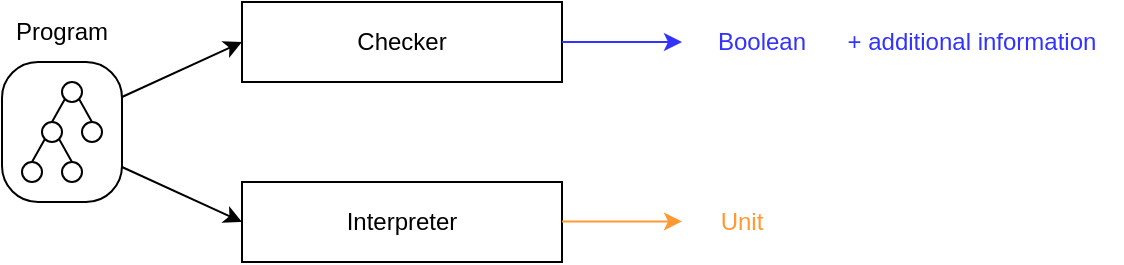 <mxfile version="22.1.11" type="device">
  <diagram name="Page-1" id="iUCmSpUEaGoe9Nch0ir7">
    <mxGraphModel dx="699" dy="622" grid="1" gridSize="10" guides="1" tooltips="1" connect="1" arrows="1" fold="1" page="1" pageScale="1" pageWidth="850" pageHeight="1100" math="0" shadow="0">
      <root>
        <mxCell id="0" />
        <mxCell id="1" parent="0" />
        <mxCell id="WO9QbbabyBGRucqF_Vg_-15" value="" style="rounded=1;whiteSpace=wrap;html=1;arcSize=30;fillColor=none;" vertex="1" parent="1">
          <mxGeometry x="100" y="350" width="60" height="70" as="geometry" />
        </mxCell>
        <mxCell id="WO9QbbabyBGRucqF_Vg_-1" value="" style="ellipse;whiteSpace=wrap;html=1;aspect=fixed;fillColor=none;" vertex="1" parent="1">
          <mxGeometry x="130" y="360" width="10" height="10" as="geometry" />
        </mxCell>
        <mxCell id="WO9QbbabyBGRucqF_Vg_-2" value="" style="ellipse;whiteSpace=wrap;html=1;aspect=fixed;fillColor=none;" vertex="1" parent="1">
          <mxGeometry x="120" y="380" width="10" height="10" as="geometry" />
        </mxCell>
        <mxCell id="WO9QbbabyBGRucqF_Vg_-3" value="" style="ellipse;whiteSpace=wrap;html=1;aspect=fixed;fillColor=none;" vertex="1" parent="1">
          <mxGeometry x="140" y="380" width="10" height="10" as="geometry" />
        </mxCell>
        <mxCell id="WO9QbbabyBGRucqF_Vg_-4" value="" style="ellipse;whiteSpace=wrap;html=1;aspect=fixed;fillColor=none;" vertex="1" parent="1">
          <mxGeometry x="110" y="400" width="10" height="10" as="geometry" />
        </mxCell>
        <mxCell id="WO9QbbabyBGRucqF_Vg_-5" value="" style="ellipse;whiteSpace=wrap;html=1;aspect=fixed;fillColor=none;" vertex="1" parent="1">
          <mxGeometry x="130" y="400" width="10" height="10" as="geometry" />
        </mxCell>
        <mxCell id="WO9QbbabyBGRucqF_Vg_-7" value="" style="endArrow=none;html=1;rounded=0;entryX=1;entryY=1;entryDx=0;entryDy=0;exitX=0.5;exitY=0;exitDx=0;exitDy=0;" edge="1" parent="1" source="WO9QbbabyBGRucqF_Vg_-3" target="WO9QbbabyBGRucqF_Vg_-1">
          <mxGeometry width="50" height="50" relative="1" as="geometry">
            <mxPoint x="320" y="410" as="sourcePoint" />
            <mxPoint x="370" y="360" as="targetPoint" />
          </mxGeometry>
        </mxCell>
        <mxCell id="WO9QbbabyBGRucqF_Vg_-9" value="" style="endArrow=none;html=1;rounded=0;entryX=0;entryY=1;entryDx=0;entryDy=0;exitX=0.5;exitY=0;exitDx=0;exitDy=0;" edge="1" parent="1" source="WO9QbbabyBGRucqF_Vg_-2" target="WO9QbbabyBGRucqF_Vg_-1">
          <mxGeometry width="50" height="50" relative="1" as="geometry">
            <mxPoint x="320" y="410" as="sourcePoint" />
            <mxPoint x="370" y="360" as="targetPoint" />
          </mxGeometry>
        </mxCell>
        <mxCell id="WO9QbbabyBGRucqF_Vg_-12" value="" style="endArrow=none;html=1;rounded=0;entryX=1;entryY=1;entryDx=0;entryDy=0;exitX=0.5;exitY=0;exitDx=0;exitDy=0;" edge="1" parent="1" source="WO9QbbabyBGRucqF_Vg_-5" target="WO9QbbabyBGRucqF_Vg_-2">
          <mxGeometry width="50" height="50" relative="1" as="geometry">
            <mxPoint x="320" y="410" as="sourcePoint" />
            <mxPoint x="370" y="360" as="targetPoint" />
          </mxGeometry>
        </mxCell>
        <mxCell id="WO9QbbabyBGRucqF_Vg_-13" value="" style="endArrow=none;html=1;rounded=0;entryX=0;entryY=1;entryDx=0;entryDy=0;exitX=0.5;exitY=0;exitDx=0;exitDy=0;" edge="1" parent="1" source="WO9QbbabyBGRucqF_Vg_-4" target="WO9QbbabyBGRucqF_Vg_-2">
          <mxGeometry width="50" height="50" relative="1" as="geometry">
            <mxPoint x="320" y="410" as="sourcePoint" />
            <mxPoint x="370" y="360" as="targetPoint" />
          </mxGeometry>
        </mxCell>
        <mxCell id="WO9QbbabyBGRucqF_Vg_-17" value="Checker" style="rounded=0;whiteSpace=wrap;html=1;fillColor=none;" vertex="1" parent="1">
          <mxGeometry x="220" y="320" width="160" height="40" as="geometry" />
        </mxCell>
        <mxCell id="WO9QbbabyBGRucqF_Vg_-18" value="Interpreter" style="rounded=0;whiteSpace=wrap;html=1;fillColor=none;" vertex="1" parent="1">
          <mxGeometry x="220" y="410" width="160" height="40" as="geometry" />
        </mxCell>
        <mxCell id="WO9QbbabyBGRucqF_Vg_-19" value="" style="endArrow=classic;html=1;rounded=0;exitX=1;exitY=0.25;exitDx=0;exitDy=0;entryX=0;entryY=0.5;entryDx=0;entryDy=0;" edge="1" parent="1" source="WO9QbbabyBGRucqF_Vg_-15" target="WO9QbbabyBGRucqF_Vg_-17">
          <mxGeometry width="50" height="50" relative="1" as="geometry">
            <mxPoint x="350" y="350" as="sourcePoint" />
            <mxPoint x="400" y="300" as="targetPoint" />
          </mxGeometry>
        </mxCell>
        <mxCell id="WO9QbbabyBGRucqF_Vg_-20" value="" style="endArrow=classic;html=1;rounded=0;exitX=1;exitY=0.75;exitDx=0;exitDy=0;entryX=0;entryY=0.5;entryDx=0;entryDy=0;" edge="1" parent="1" source="WO9QbbabyBGRucqF_Vg_-15" target="WO9QbbabyBGRucqF_Vg_-18">
          <mxGeometry width="50" height="50" relative="1" as="geometry">
            <mxPoint x="350" y="350" as="sourcePoint" />
            <mxPoint x="400" y="300" as="targetPoint" />
          </mxGeometry>
        </mxCell>
        <mxCell id="WO9QbbabyBGRucqF_Vg_-21" value="" style="endArrow=classic;html=1;rounded=0;exitX=1;exitY=0.5;exitDx=0;exitDy=0;fillColor=#e51400;strokeColor=#3333FF;" edge="1" parent="1" source="WO9QbbabyBGRucqF_Vg_-17">
          <mxGeometry width="50" height="50" relative="1" as="geometry">
            <mxPoint x="370" y="340" as="sourcePoint" />
            <mxPoint x="440" y="340" as="targetPoint" />
          </mxGeometry>
        </mxCell>
        <mxCell id="WO9QbbabyBGRucqF_Vg_-23" value="Boolean" style="text;html=1;strokeColor=none;fillColor=none;align=center;verticalAlign=middle;whiteSpace=wrap;rounded=0;fontColor=#3333FF;" vertex="1" parent="1">
          <mxGeometry x="450" y="325" width="60" height="30" as="geometry" />
        </mxCell>
        <mxCell id="WO9QbbabyBGRucqF_Vg_-25" value="+ additional information" style="text;html=1;strokeColor=none;fillColor=none;align=center;verticalAlign=middle;whiteSpace=wrap;rounded=0;fontColor=#3333FF;" vertex="1" parent="1">
          <mxGeometry x="510" y="325" width="150" height="30" as="geometry" />
        </mxCell>
        <mxCell id="WO9QbbabyBGRucqF_Vg_-26" value="Program" style="text;html=1;strokeColor=none;fillColor=none;align=center;verticalAlign=middle;whiteSpace=wrap;rounded=0;" vertex="1" parent="1">
          <mxGeometry x="100" y="320" width="60" height="30" as="geometry" />
        </mxCell>
        <mxCell id="WO9QbbabyBGRucqF_Vg_-28" value="" style="endArrow=classic;html=1;rounded=0;exitX=1;exitY=0.5;exitDx=0;exitDy=0;fillColor=#e51400;strokeColor=#FF9933;" edge="1" parent="1">
          <mxGeometry width="50" height="50" relative="1" as="geometry">
            <mxPoint x="380" y="429.71" as="sourcePoint" />
            <mxPoint x="440" y="429.71" as="targetPoint" />
          </mxGeometry>
        </mxCell>
        <mxCell id="WO9QbbabyBGRucqF_Vg_-29" value="Unit" style="text;html=1;strokeColor=none;fillColor=none;align=center;verticalAlign=middle;whiteSpace=wrap;rounded=0;fontColor=#FF9933;" vertex="1" parent="1">
          <mxGeometry x="440" y="415" width="60" height="30" as="geometry" />
        </mxCell>
      </root>
    </mxGraphModel>
  </diagram>
</mxfile>
